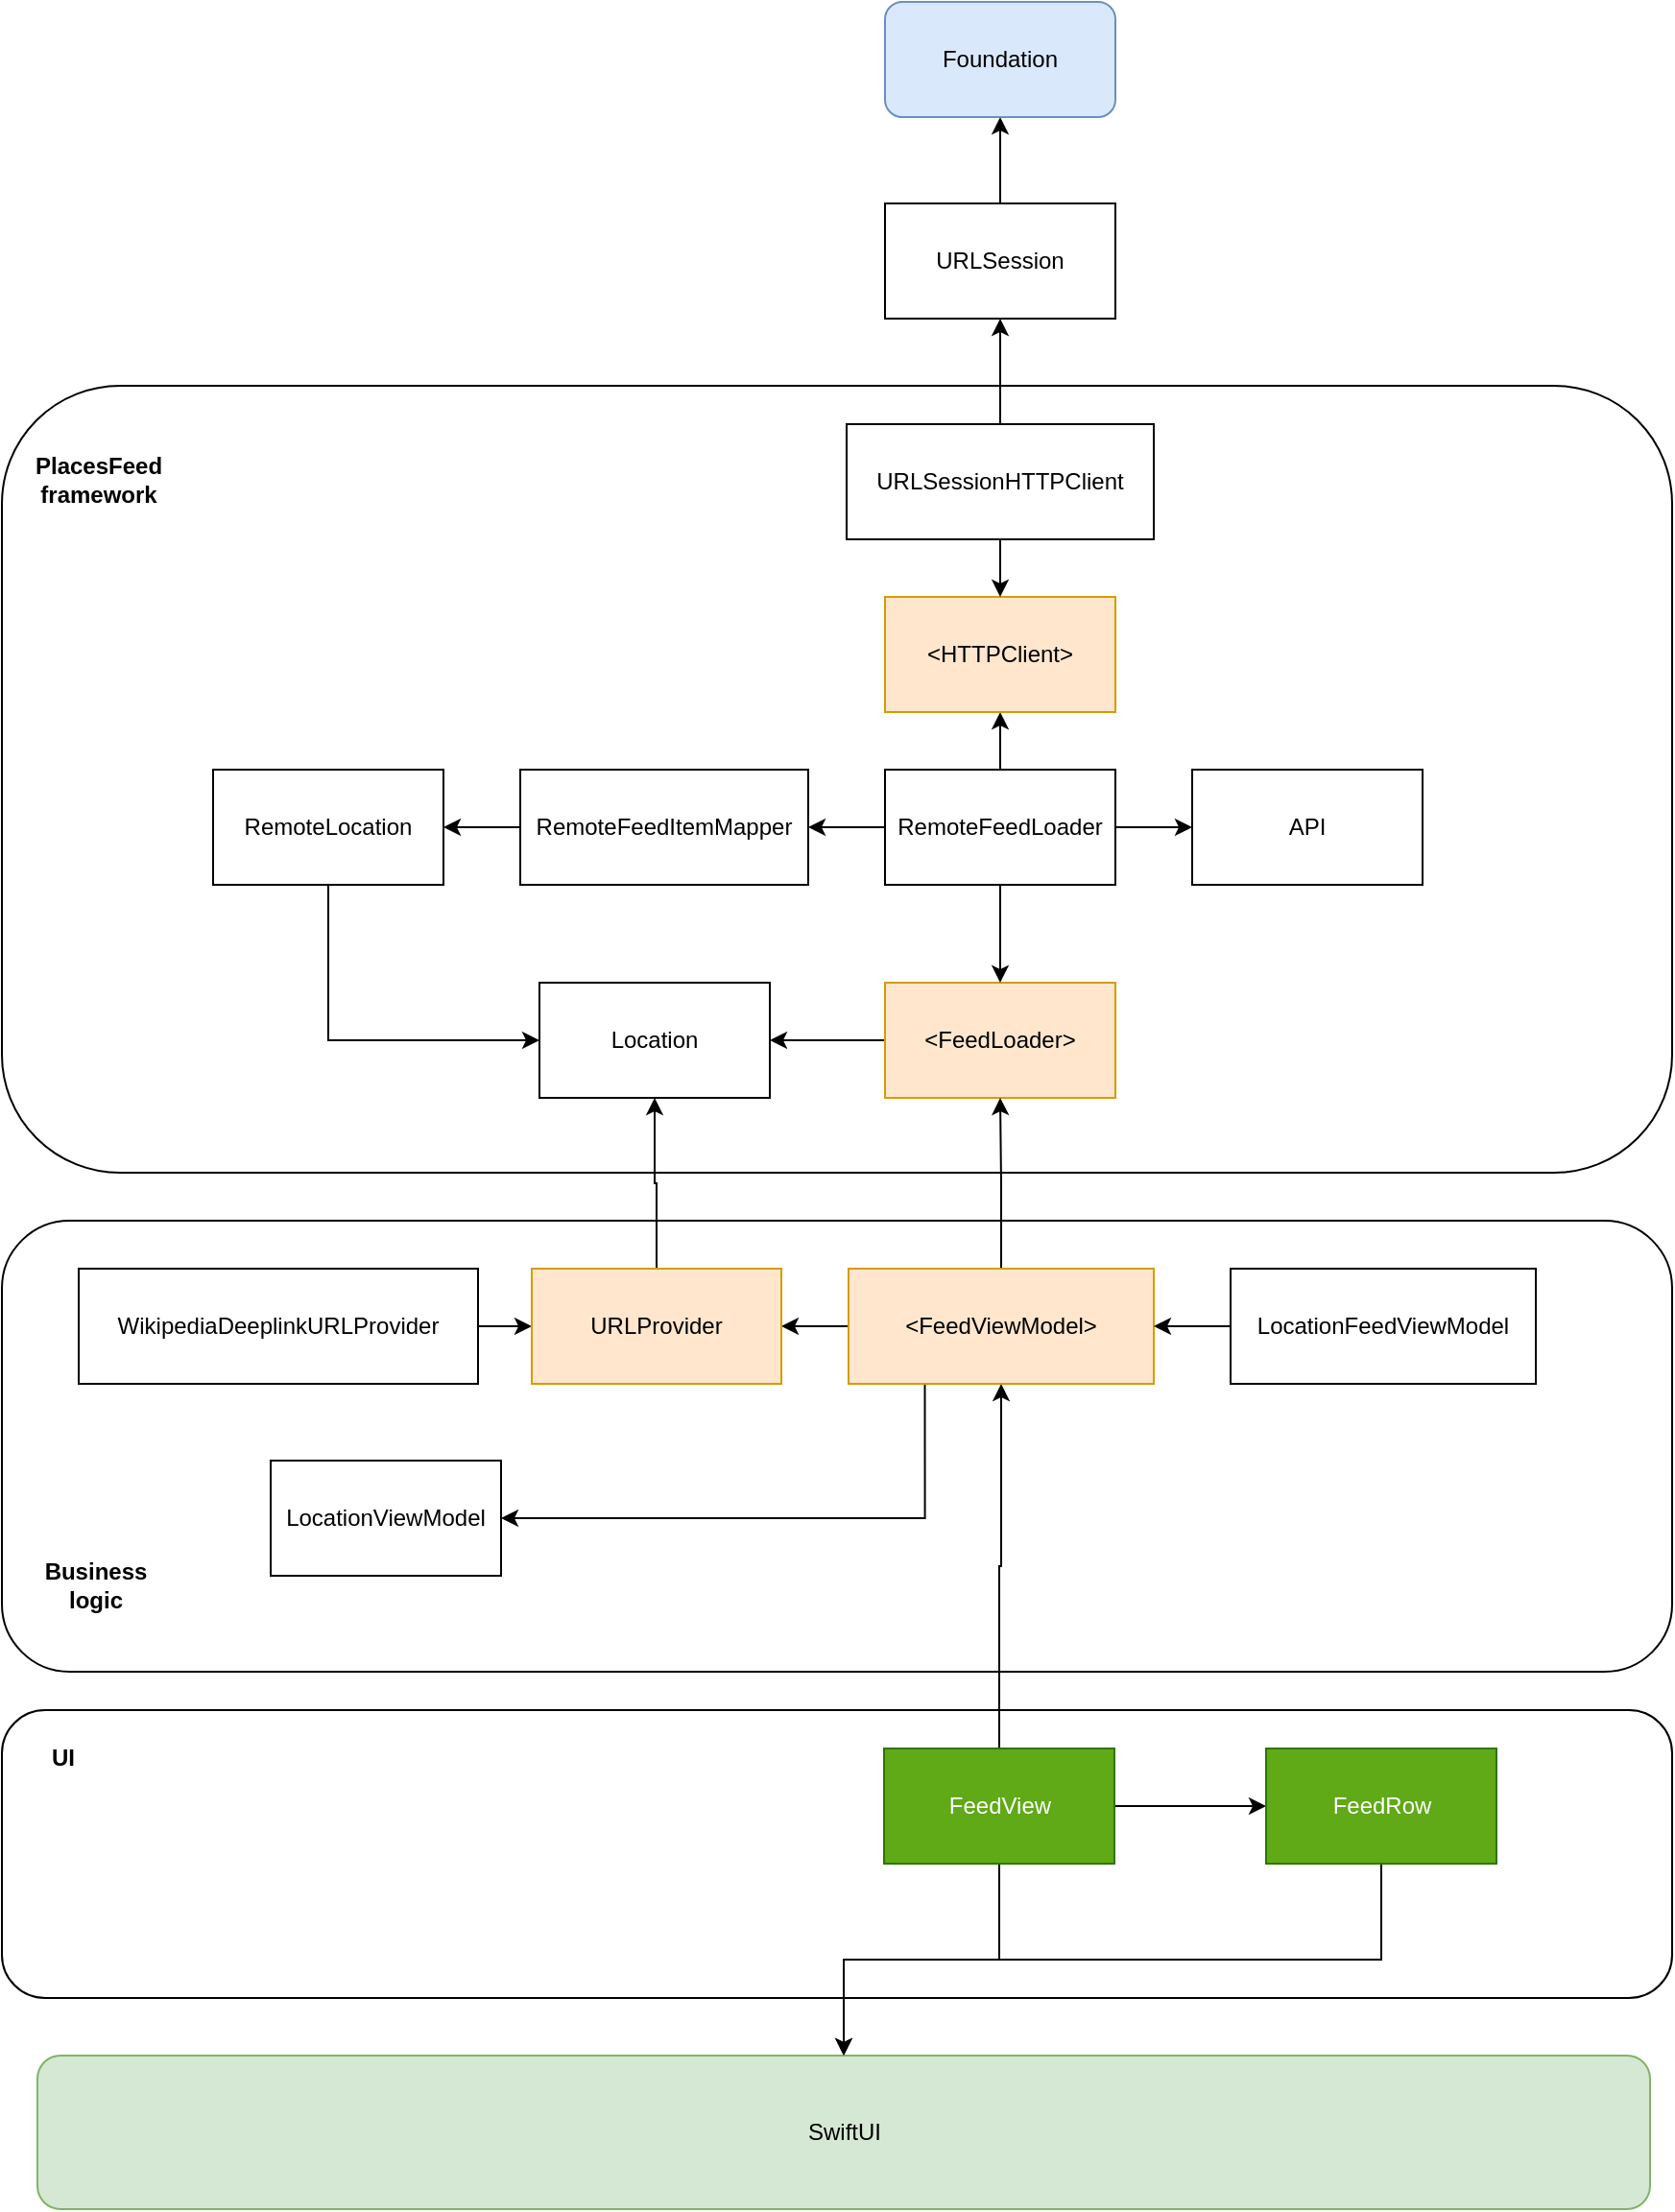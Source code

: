 <mxfile version="22.0.3" type="device">
  <diagram name="Page-1" id="VN6D4CxlkWemNvJ_sD9a">
    <mxGraphModel dx="1140" dy="748" grid="1" gridSize="10" guides="1" tooltips="1" connect="1" arrows="1" fold="1" page="1" pageScale="1" pageWidth="1200" pageHeight="1600" math="0" shadow="0">
      <root>
        <mxCell id="0" />
        <mxCell id="1" parent="0" />
        <mxCell id="oF6ZAQs27BJ8KWB3RtZY-84" value="" style="rounded=1;whiteSpace=wrap;html=1;" vertex="1" parent="1">
          <mxGeometry x="140" y="695" width="870" height="235" as="geometry" />
        </mxCell>
        <mxCell id="oF6ZAQs27BJ8KWB3RtZY-68" value="" style="rounded=1;whiteSpace=wrap;html=1;" vertex="1" parent="1">
          <mxGeometry x="140" y="950" width="870" height="150" as="geometry" />
        </mxCell>
        <mxCell id="oF6ZAQs27BJ8KWB3RtZY-61" value="" style="group;fontStyle=1" vertex="1" connectable="0" parent="1">
          <mxGeometry x="140" y="260" width="870" height="410" as="geometry" />
        </mxCell>
        <mxCell id="oF6ZAQs27BJ8KWB3RtZY-58" value="" style="rounded=1;whiteSpace=wrap;html=1;" vertex="1" parent="oF6ZAQs27BJ8KWB3RtZY-61">
          <mxGeometry width="870.0" height="410" as="geometry" />
        </mxCell>
        <mxCell id="oF6ZAQs27BJ8KWB3RtZY-60" value="PlacesFeed framework" style="text;html=1;strokeColor=none;fillColor=none;align=center;verticalAlign=middle;whiteSpace=wrap;rounded=0;fontStyle=1" vertex="1" parent="oF6ZAQs27BJ8KWB3RtZY-61">
          <mxGeometry x="20.471" y="27.797" width="61.412" height="41.695" as="geometry" />
        </mxCell>
        <mxCell id="oF6ZAQs27BJ8KWB3RtZY-29" value="" style="edgeStyle=orthogonalEdgeStyle;rounded=0;orthogonalLoop=1;jettySize=auto;html=1;" edge="1" parent="1" source="oF6ZAQs27BJ8KWB3RtZY-1" target="oF6ZAQs27BJ8KWB3RtZY-2">
          <mxGeometry relative="1" as="geometry" />
        </mxCell>
        <mxCell id="oF6ZAQs27BJ8KWB3RtZY-1" value="&amp;lt;FeedLoader&amp;gt;" style="rounded=0;whiteSpace=wrap;html=1;fillColor=#ffe6cc;strokeColor=#d79b00;fontColor=#000000;" vertex="1" parent="1">
          <mxGeometry x="600" y="571" width="120" height="60" as="geometry" />
        </mxCell>
        <mxCell id="oF6ZAQs27BJ8KWB3RtZY-2" value="Location" style="rounded=0;whiteSpace=wrap;html=1;" vertex="1" parent="1">
          <mxGeometry x="420" y="571" width="120" height="60" as="geometry" />
        </mxCell>
        <mxCell id="oF6ZAQs27BJ8KWB3RtZY-5" value="" style="edgeStyle=orthogonalEdgeStyle;rounded=0;orthogonalLoop=1;jettySize=auto;html=1;" edge="1" parent="1" source="oF6ZAQs27BJ8KWB3RtZY-4" target="oF6ZAQs27BJ8KWB3RtZY-1">
          <mxGeometry relative="1" as="geometry" />
        </mxCell>
        <mxCell id="oF6ZAQs27BJ8KWB3RtZY-7" value="" style="edgeStyle=orthogonalEdgeStyle;rounded=0;orthogonalLoop=1;jettySize=auto;html=1;" edge="1" parent="1" source="oF6ZAQs27BJ8KWB3RtZY-4" target="oF6ZAQs27BJ8KWB3RtZY-6">
          <mxGeometry relative="1" as="geometry" />
        </mxCell>
        <mxCell id="oF6ZAQs27BJ8KWB3RtZY-24" value="" style="edgeStyle=orthogonalEdgeStyle;rounded=0;orthogonalLoop=1;jettySize=auto;html=1;" edge="1" parent="1" source="oF6ZAQs27BJ8KWB3RtZY-4" target="oF6ZAQs27BJ8KWB3RtZY-23">
          <mxGeometry relative="1" as="geometry" />
        </mxCell>
        <mxCell id="oF6ZAQs27BJ8KWB3RtZY-27" value="" style="edgeStyle=orthogonalEdgeStyle;rounded=0;orthogonalLoop=1;jettySize=auto;html=1;" edge="1" parent="1" source="oF6ZAQs27BJ8KWB3RtZY-4" target="oF6ZAQs27BJ8KWB3RtZY-26">
          <mxGeometry relative="1" as="geometry" />
        </mxCell>
        <mxCell id="oF6ZAQs27BJ8KWB3RtZY-4" value="RemoteFeedLoader" style="rounded=0;whiteSpace=wrap;html=1;" vertex="1" parent="1">
          <mxGeometry x="600" y="460" width="120" height="60" as="geometry" />
        </mxCell>
        <mxCell id="oF6ZAQs27BJ8KWB3RtZY-6" value="&amp;lt;HTTPClient&amp;gt;" style="rounded=0;whiteSpace=wrap;html=1;fillColor=#ffe6cc;strokeColor=#d79b00;fontColor=#000000;" vertex="1" parent="1">
          <mxGeometry x="600" y="370" width="120" height="60" as="geometry" />
        </mxCell>
        <mxCell id="oF6ZAQs27BJ8KWB3RtZY-9" value="" style="edgeStyle=orthogonalEdgeStyle;rounded=0;orthogonalLoop=1;jettySize=auto;html=1;" edge="1" parent="1" source="oF6ZAQs27BJ8KWB3RtZY-8" target="oF6ZAQs27BJ8KWB3RtZY-6">
          <mxGeometry relative="1" as="geometry" />
        </mxCell>
        <mxCell id="oF6ZAQs27BJ8KWB3RtZY-20" value="" style="edgeStyle=orthogonalEdgeStyle;rounded=0;orthogonalLoop=1;jettySize=auto;html=1;" edge="1" parent="1" source="oF6ZAQs27BJ8KWB3RtZY-8" target="oF6ZAQs27BJ8KWB3RtZY-19">
          <mxGeometry relative="1" as="geometry" />
        </mxCell>
        <mxCell id="oF6ZAQs27BJ8KWB3RtZY-8" value="URLSessionHTTPClient" style="rounded=0;whiteSpace=wrap;html=1;" vertex="1" parent="1">
          <mxGeometry x="580" y="280" width="160" height="60" as="geometry" />
        </mxCell>
        <mxCell id="oF6ZAQs27BJ8KWB3RtZY-33" value="" style="edgeStyle=orthogonalEdgeStyle;rounded=0;orthogonalLoop=1;jettySize=auto;html=1;" edge="1" parent="1" source="oF6ZAQs27BJ8KWB3RtZY-19" target="oF6ZAQs27BJ8KWB3RtZY-32">
          <mxGeometry relative="1" as="geometry" />
        </mxCell>
        <mxCell id="oF6ZAQs27BJ8KWB3RtZY-19" value="URLSession" style="rounded=0;whiteSpace=wrap;html=1;" vertex="1" parent="1">
          <mxGeometry x="600" y="165" width="120" height="60" as="geometry" />
        </mxCell>
        <mxCell id="oF6ZAQs27BJ8KWB3RtZY-28" style="edgeStyle=orthogonalEdgeStyle;rounded=0;orthogonalLoop=1;jettySize=auto;html=1;entryX=0;entryY=0.5;entryDx=0;entryDy=0;exitX=0.5;exitY=1;exitDx=0;exitDy=0;" edge="1" parent="1" source="oF6ZAQs27BJ8KWB3RtZY-21" target="oF6ZAQs27BJ8KWB3RtZY-2">
          <mxGeometry relative="1" as="geometry" />
        </mxCell>
        <mxCell id="oF6ZAQs27BJ8KWB3RtZY-21" value="RemoteLocation" style="rounded=0;whiteSpace=wrap;html=1;" vertex="1" parent="1">
          <mxGeometry x="250" y="460" width="120" height="60" as="geometry" />
        </mxCell>
        <mxCell id="oF6ZAQs27BJ8KWB3RtZY-25" value="" style="edgeStyle=orthogonalEdgeStyle;rounded=0;orthogonalLoop=1;jettySize=auto;html=1;" edge="1" parent="1" source="oF6ZAQs27BJ8KWB3RtZY-23" target="oF6ZAQs27BJ8KWB3RtZY-21">
          <mxGeometry relative="1" as="geometry" />
        </mxCell>
        <mxCell id="oF6ZAQs27BJ8KWB3RtZY-23" value="RemoteFeedItemMapper" style="rounded=0;whiteSpace=wrap;html=1;" vertex="1" parent="1">
          <mxGeometry x="410" y="460" width="150" height="60" as="geometry" />
        </mxCell>
        <mxCell id="oF6ZAQs27BJ8KWB3RtZY-26" value="API" style="rounded=0;whiteSpace=wrap;html=1;" vertex="1" parent="1">
          <mxGeometry x="760" y="460" width="120" height="60" as="geometry" />
        </mxCell>
        <mxCell id="oF6ZAQs27BJ8KWB3RtZY-41" value="" style="edgeStyle=orthogonalEdgeStyle;rounded=0;orthogonalLoop=1;jettySize=auto;html=1;" edge="1" parent="1" source="oF6ZAQs27BJ8KWB3RtZY-30" target="oF6ZAQs27BJ8KWB3RtZY-40">
          <mxGeometry relative="1" as="geometry" />
        </mxCell>
        <mxCell id="oF6ZAQs27BJ8KWB3RtZY-56" value="" style="edgeStyle=orthogonalEdgeStyle;rounded=0;orthogonalLoop=1;jettySize=auto;html=1;" edge="1" parent="1" source="oF6ZAQs27BJ8KWB3RtZY-30" target="oF6ZAQs27BJ8KWB3RtZY-31">
          <mxGeometry relative="1" as="geometry" />
        </mxCell>
        <mxCell id="oF6ZAQs27BJ8KWB3RtZY-76" style="edgeStyle=orthogonalEdgeStyle;rounded=0;orthogonalLoop=1;jettySize=auto;html=1;entryX=0.5;entryY=1;entryDx=0;entryDy=0;" edge="1" parent="1" source="oF6ZAQs27BJ8KWB3RtZY-30" target="oF6ZAQs27BJ8KWB3RtZY-35">
          <mxGeometry relative="1" as="geometry" />
        </mxCell>
        <mxCell id="oF6ZAQs27BJ8KWB3RtZY-30" value="FeedView" style="rounded=0;whiteSpace=wrap;html=1;fillColor=#60a917;fontColor=#ffffff;strokeColor=#2D7600;" vertex="1" parent="1">
          <mxGeometry x="599.5" y="970" width="120" height="60" as="geometry" />
        </mxCell>
        <mxCell id="oF6ZAQs27BJ8KWB3RtZY-31" value="SwiftUI" style="rounded=1;whiteSpace=wrap;html=1;fillColor=#d5e8d4;strokeColor=#82b366;fontColor=#000000;" vertex="1" parent="1">
          <mxGeometry x="158.5" y="1130" width="840" height="80" as="geometry" />
        </mxCell>
        <mxCell id="oF6ZAQs27BJ8KWB3RtZY-32" value="Foundation" style="rounded=1;whiteSpace=wrap;html=1;fillColor=#dae8fc;strokeColor=#6c8ebf;fontColor=#000000;" vertex="1" parent="1">
          <mxGeometry x="600" y="60" width="120" height="60" as="geometry" />
        </mxCell>
        <mxCell id="oF6ZAQs27BJ8KWB3RtZY-50" value="" style="edgeStyle=orthogonalEdgeStyle;rounded=0;orthogonalLoop=1;jettySize=auto;html=1;" edge="1" parent="1" source="oF6ZAQs27BJ8KWB3RtZY-35" target="oF6ZAQs27BJ8KWB3RtZY-44">
          <mxGeometry relative="1" as="geometry" />
        </mxCell>
        <mxCell id="oF6ZAQs27BJ8KWB3RtZY-62" value="" style="edgeStyle=orthogonalEdgeStyle;rounded=0;orthogonalLoop=1;jettySize=auto;html=1;" edge="1" parent="1" source="oF6ZAQs27BJ8KWB3RtZY-35" target="oF6ZAQs27BJ8KWB3RtZY-1">
          <mxGeometry relative="1" as="geometry" />
        </mxCell>
        <mxCell id="oF6ZAQs27BJ8KWB3RtZY-74" style="edgeStyle=orthogonalEdgeStyle;rounded=0;orthogonalLoop=1;jettySize=auto;html=1;exitX=0.25;exitY=1;exitDx=0;exitDy=0;entryX=1;entryY=0.5;entryDx=0;entryDy=0;" edge="1" parent="1" source="oF6ZAQs27BJ8KWB3RtZY-35" target="oF6ZAQs27BJ8KWB3RtZY-36">
          <mxGeometry relative="1" as="geometry" />
        </mxCell>
        <mxCell id="oF6ZAQs27BJ8KWB3RtZY-35" value="&amp;lt;FeedViewModel&amp;gt;" style="rounded=0;whiteSpace=wrap;html=1;fillColor=#ffe6cc;strokeColor=#d79b00;fontColor=#000000;" vertex="1" parent="1">
          <mxGeometry x="581" y="720" width="159" height="60" as="geometry" />
        </mxCell>
        <mxCell id="oF6ZAQs27BJ8KWB3RtZY-36" value="LocationViewModel" style="rounded=0;whiteSpace=wrap;html=1;" vertex="1" parent="1">
          <mxGeometry x="280" y="820" width="120" height="60" as="geometry" />
        </mxCell>
        <mxCell id="oF6ZAQs27BJ8KWB3RtZY-57" value="" style="edgeStyle=orthogonalEdgeStyle;rounded=0;orthogonalLoop=1;jettySize=auto;html=1;" edge="1" parent="1" source="oF6ZAQs27BJ8KWB3RtZY-40" target="oF6ZAQs27BJ8KWB3RtZY-31">
          <mxGeometry relative="1" as="geometry" />
        </mxCell>
        <mxCell id="oF6ZAQs27BJ8KWB3RtZY-40" value="FeedRow" style="rounded=0;whiteSpace=wrap;html=1;fillColor=#60a917;fontColor=#ffffff;strokeColor=#2D7600;" vertex="1" parent="1">
          <mxGeometry x="798.5" y="970" width="120" height="60" as="geometry" />
        </mxCell>
        <mxCell id="oF6ZAQs27BJ8KWB3RtZY-46" value="" style="edgeStyle=orthogonalEdgeStyle;rounded=0;orthogonalLoop=1;jettySize=auto;html=1;" edge="1" parent="1" source="oF6ZAQs27BJ8KWB3RtZY-43" target="oF6ZAQs27BJ8KWB3RtZY-44">
          <mxGeometry relative="1" as="geometry" />
        </mxCell>
        <mxCell id="oF6ZAQs27BJ8KWB3RtZY-43" value="WikipediaDeeplinkURLProvider" style="rounded=0;whiteSpace=wrap;html=1;" vertex="1" parent="1">
          <mxGeometry x="180" y="720" width="208" height="60" as="geometry" />
        </mxCell>
        <mxCell id="oF6ZAQs27BJ8KWB3RtZY-51" style="edgeStyle=orthogonalEdgeStyle;rounded=0;orthogonalLoop=1;jettySize=auto;html=1;entryX=0.5;entryY=1;entryDx=0;entryDy=0;" edge="1" parent="1" source="oF6ZAQs27BJ8KWB3RtZY-44" target="oF6ZAQs27BJ8KWB3RtZY-2">
          <mxGeometry relative="1" as="geometry" />
        </mxCell>
        <mxCell id="oF6ZAQs27BJ8KWB3RtZY-44" value="URLProvider" style="rounded=0;whiteSpace=wrap;html=1;fillColor=#ffe6cc;strokeColor=#d79b00;fontColor=#000000;" vertex="1" parent="1">
          <mxGeometry x="416" y="720" width="130" height="60" as="geometry" />
        </mxCell>
        <mxCell id="oF6ZAQs27BJ8KWB3RtZY-64" value="UI" style="text;html=1;strokeColor=none;fillColor=none;align=center;verticalAlign=middle;whiteSpace=wrap;rounded=0;fontStyle=1" vertex="1" parent="1">
          <mxGeometry x="141.5" y="960" width="60" height="30" as="geometry" />
        </mxCell>
        <mxCell id="oF6ZAQs27BJ8KWB3RtZY-72" value="Business logic" style="text;html=1;strokeColor=none;fillColor=none;align=center;verticalAlign=middle;whiteSpace=wrap;rounded=0;fontStyle=1" vertex="1" parent="1">
          <mxGeometry x="158.5" y="870" width="60" height="30" as="geometry" />
        </mxCell>
        <mxCell id="oF6ZAQs27BJ8KWB3RtZY-78" value="" style="edgeStyle=orthogonalEdgeStyle;rounded=0;orthogonalLoop=1;jettySize=auto;html=1;" edge="1" parent="1" source="oF6ZAQs27BJ8KWB3RtZY-77" target="oF6ZAQs27BJ8KWB3RtZY-35">
          <mxGeometry relative="1" as="geometry" />
        </mxCell>
        <mxCell id="oF6ZAQs27BJ8KWB3RtZY-77" value="LocationFeedViewModel" style="rounded=0;whiteSpace=wrap;html=1;" vertex="1" parent="1">
          <mxGeometry x="780" y="720" width="159" height="60" as="geometry" />
        </mxCell>
      </root>
    </mxGraphModel>
  </diagram>
</mxfile>
